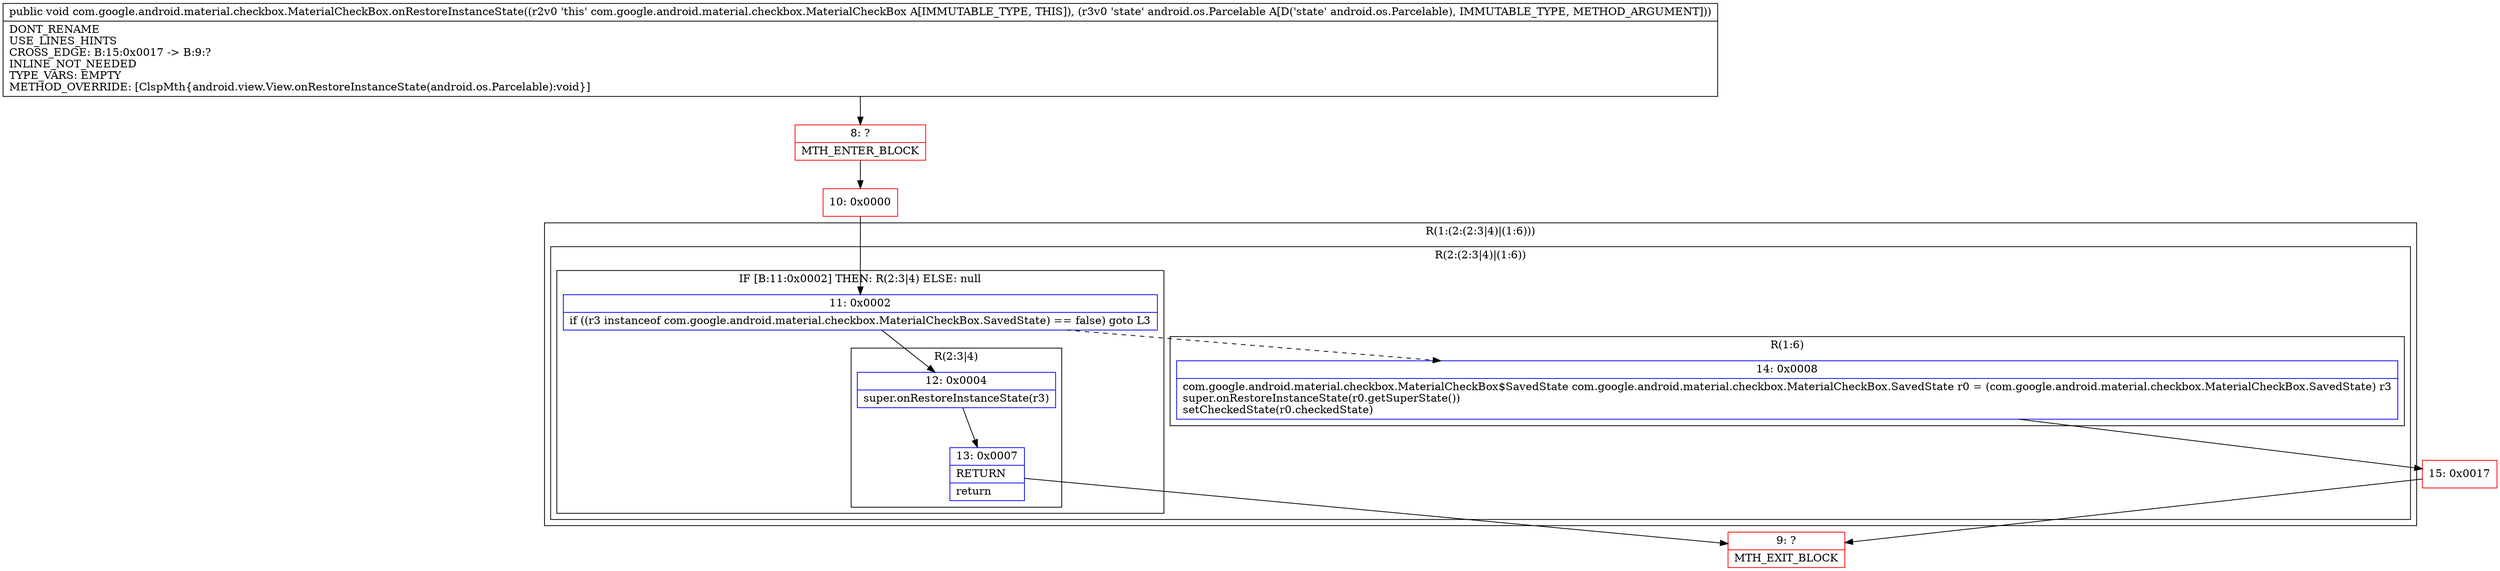 digraph "CFG forcom.google.android.material.checkbox.MaterialCheckBox.onRestoreInstanceState(Landroid\/os\/Parcelable;)V" {
subgraph cluster_Region_915149468 {
label = "R(1:(2:(2:3|4)|(1:6)))";
node [shape=record,color=blue];
subgraph cluster_Region_1495893333 {
label = "R(2:(2:3|4)|(1:6))";
node [shape=record,color=blue];
subgraph cluster_IfRegion_803987724 {
label = "IF [B:11:0x0002] THEN: R(2:3|4) ELSE: null";
node [shape=record,color=blue];
Node_11 [shape=record,label="{11\:\ 0x0002|if ((r3 instanceof com.google.android.material.checkbox.MaterialCheckBox.SavedState) == false) goto L3\l}"];
subgraph cluster_Region_552554343 {
label = "R(2:3|4)";
node [shape=record,color=blue];
Node_12 [shape=record,label="{12\:\ 0x0004|super.onRestoreInstanceState(r3)\l}"];
Node_13 [shape=record,label="{13\:\ 0x0007|RETURN\l|return\l}"];
}
}
subgraph cluster_Region_186776107 {
label = "R(1:6)";
node [shape=record,color=blue];
Node_14 [shape=record,label="{14\:\ 0x0008|com.google.android.material.checkbox.MaterialCheckBox$SavedState com.google.android.material.checkbox.MaterialCheckBox.SavedState r0 = (com.google.android.material.checkbox.MaterialCheckBox.SavedState) r3\lsuper.onRestoreInstanceState(r0.getSuperState())\lsetCheckedState(r0.checkedState)\l}"];
}
}
}
Node_8 [shape=record,color=red,label="{8\:\ ?|MTH_ENTER_BLOCK\l}"];
Node_10 [shape=record,color=red,label="{10\:\ 0x0000}"];
Node_9 [shape=record,color=red,label="{9\:\ ?|MTH_EXIT_BLOCK\l}"];
Node_15 [shape=record,color=red,label="{15\:\ 0x0017}"];
MethodNode[shape=record,label="{public void com.google.android.material.checkbox.MaterialCheckBox.onRestoreInstanceState((r2v0 'this' com.google.android.material.checkbox.MaterialCheckBox A[IMMUTABLE_TYPE, THIS]), (r3v0 'state' android.os.Parcelable A[D('state' android.os.Parcelable), IMMUTABLE_TYPE, METHOD_ARGUMENT]))  | DONT_RENAME\lUSE_LINES_HINTS\lCROSS_EDGE: B:15:0x0017 \-\> B:9:?\lINLINE_NOT_NEEDED\lTYPE_VARS: EMPTY\lMETHOD_OVERRIDE: [ClspMth\{android.view.View.onRestoreInstanceState(android.os.Parcelable):void\}]\l}"];
MethodNode -> Node_8;Node_11 -> Node_12;
Node_11 -> Node_14[style=dashed];
Node_12 -> Node_13;
Node_13 -> Node_9;
Node_14 -> Node_15;
Node_8 -> Node_10;
Node_10 -> Node_11;
Node_15 -> Node_9;
}

